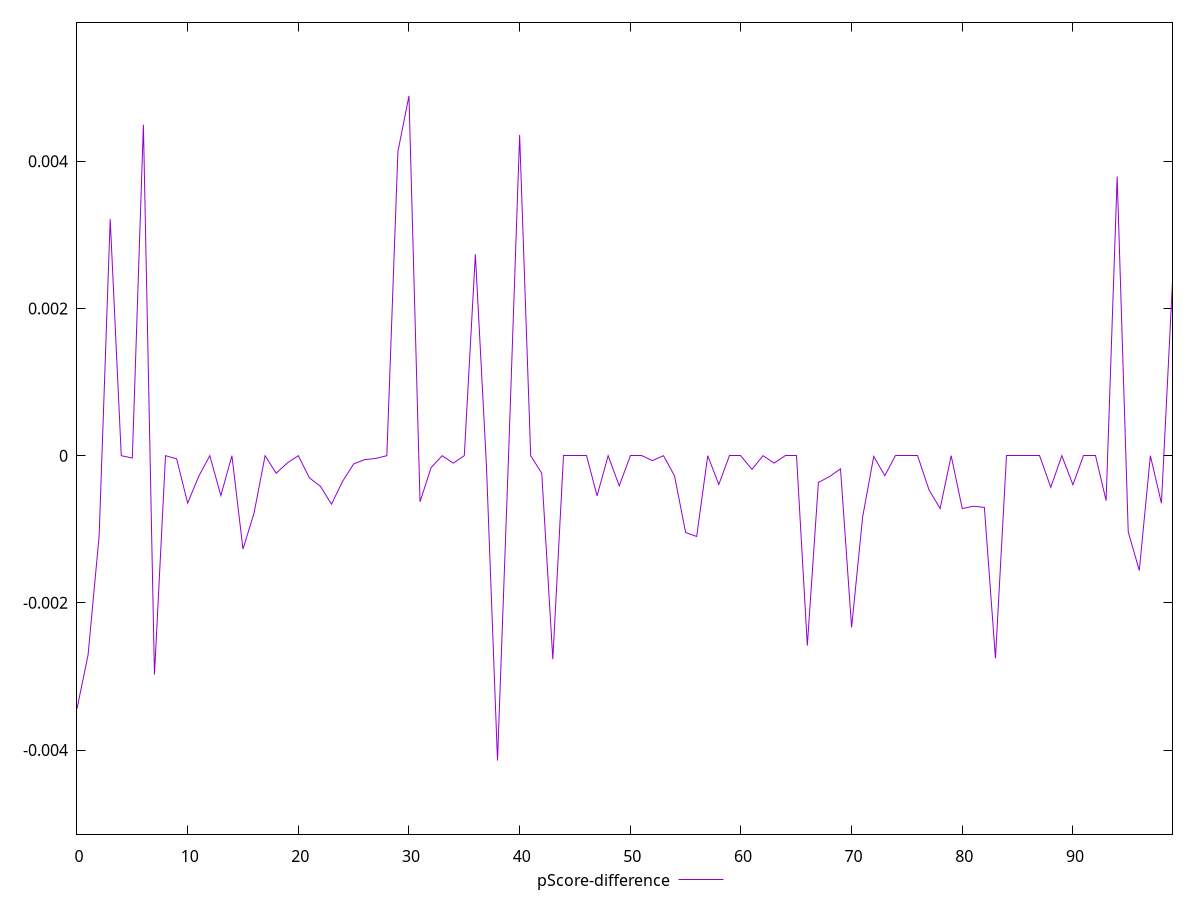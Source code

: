 reset

$pScoreDifference <<EOF
0 -0.003437777777777762
1 -0.0027077777777777534
2 -0.0010911111111111538
3 0.0032144444444444087
4 0
5 -0.00003222222222221127
6 0.004497500260670972
7 -0.0029733333333332723
8 0
9 -0.000042222222222276784
10 -0.0006444444444444475
11 -0.000280000000000058
12 0
13 -0.0005422222222222217
14 0
15 -0.0012699997425079657
16 -0.0007788888888888845
17 0
18 -0.0002388888888888996
19 -0.0000988888888888706
20 0
21 -0.00030111111111108535
22 -0.0004166666666666208
23 -0.0006588888888888755
24 -0.00034888888888884306
25 -0.00011222222222218026
26 -0.000053333333333349664
27 -0.00003777777777780322
28 0
29 0.00413249969482421
30 0.004889166752497287
31 -0.0006255555555555459
32 -0.00016222222222217475
33 0
34 -0.00010111111111110738
35 0
36 0.002737777777777839
37 -0.0001288888888889561
38 -0.004142500162124696
39 0
40 0.004358333349227861
41 0
42 -0.0002388888888888996
43 -0.0027658331394195823
44 0
45 0
46 0
47 -0.0005455555555555769
48 0
49 -0.00040888888888890307
50 0
51 0
52 -0.00006666666666665932
53 0
54 -0.00027444444444446603
55 -0.0010444444444444034
56 -0.001097777777777753
57 0
58 -0.00039111111111111985
59 0
60 0
61 -0.00018555555555554992
62 0
63 -0.00010111111111110738
64 0
65 0
66 -0.0025800001621246738
67 -0.00036333333333338214
68 -0.0002844444444444205
69 -0.00017888888888883958
70 -0.002334444444444417
71 -0.0008311111111111158
72 -0.000008888888888947122
73 -0.00027111111111111086
74 0
75 0
76 0
77 -0.0004655555555556079
78 -0.0007177777777778171
79 0
80 -0.0007188888888888245
81 -0.0006866666666666132
82 -0.0007022222222222707
83 -0.0027533335155910388
84 0
85 0
86 0
87 0
88 -0.00043000000000004146
89 0
90 -0.0003955555555555934
91 0
92 0
93 -0.0006111111111111178
94 0.003794166644414232
95 -0.0010355555555555673
96 -0.0015600000000000058
97 0
98 -0.0006455555555555659
99 0.002360833088556946
EOF

set key outside below
set xrange [0:99]
set yrange [-0.005142500162124696:0.005889166752497287]
set trange [-0.005142500162124696:0.005889166752497287]
set terminal svg size 640, 500 enhanced background rgb 'white'
set output "report_00019_2021-02-10T18-14-37.922Z//uses-rel-preconnect/samples/pages/pScore-difference/values.svg"

plot $pScoreDifference title "pScore-difference" with line

reset
